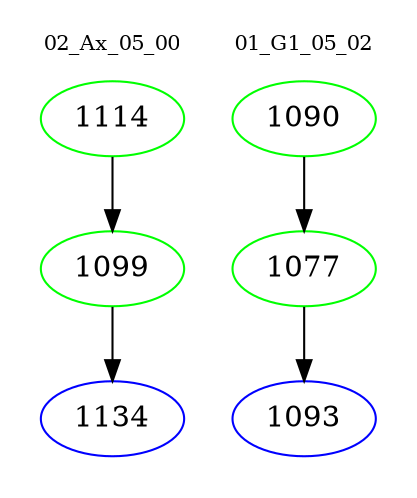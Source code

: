 digraph{
subgraph cluster_0 {
color = white
label = "02_Ax_05_00";
fontsize=10;
T0_1114 [label="1114", color="green"]
T0_1114 -> T0_1099 [color="black"]
T0_1099 [label="1099", color="green"]
T0_1099 -> T0_1134 [color="black"]
T0_1134 [label="1134", color="blue"]
}
subgraph cluster_1 {
color = white
label = "01_G1_05_02";
fontsize=10;
T1_1090 [label="1090", color="green"]
T1_1090 -> T1_1077 [color="black"]
T1_1077 [label="1077", color="green"]
T1_1077 -> T1_1093 [color="black"]
T1_1093 [label="1093", color="blue"]
}
}
